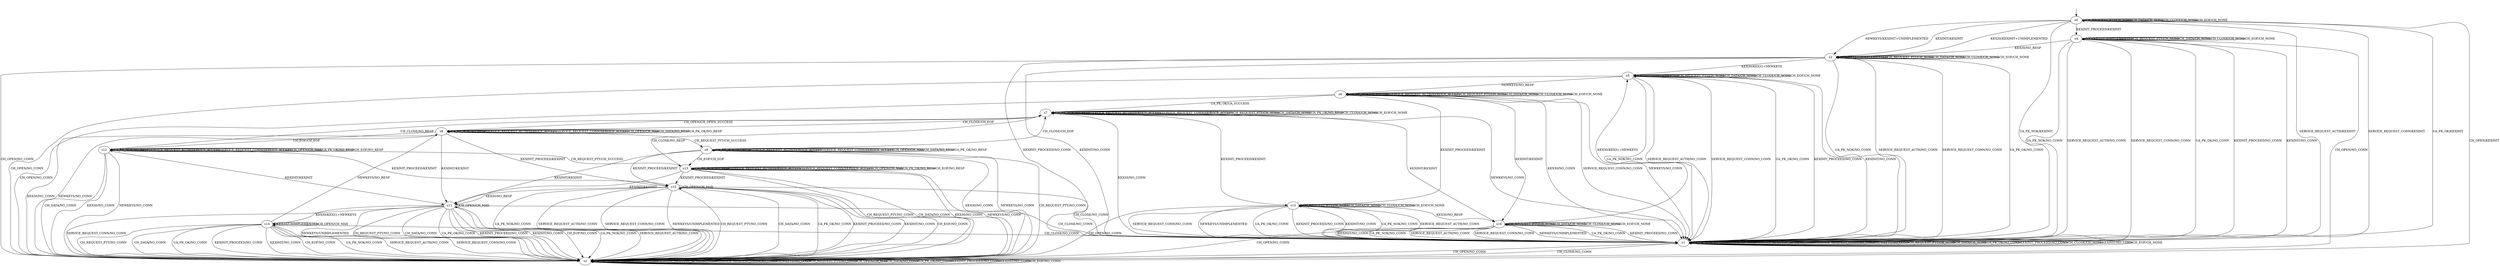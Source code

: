 digraph h1 {
s0 [label="s0"];
s1 [label="s1"];
s2 [label="s2"];
s3 [label="s3"];
s4 [label="s4"];
s5 [label="s5"];
s6 [label="s6"];
s7 [label="s7"];
s8 [label="s8"];
s9 [label="s9"];
s10 [label="s10"];
s11 [label="s11"];
s12 [label="s12"];
s13 [label="s13"];
s14 [label="s14"];
s15 [label="s15"];
s16 [label="s16"];
s0 -> s1 [label="UA_PK_NOK/KEXINIT"];
s0 -> s2 [label="KEX30/KEXINIT+UNIMPLEMENTED"];
s0 -> s1 [label="SERVICE_REQUEST_AUTH/KEXINIT"];
s0 -> s1 [label="SERVICE_REQUEST_CONN/KEXINIT"];
s0 -> s2 [label="NEWKEYS/KEXINIT+UNIMPLEMENTED"];
s0 -> s0 [label="CH_REQUEST_PTY/CH_NONE"];
s0 -> s3 [label="CH_OPEN/KEXINIT"];
s0 -> s0 [label="CH_DATA/CH_NONE"];
s0 -> s1 [label="UA_PK_OK/KEXINIT"];
s0 -> s4 [label="KEXINIT_PROCEED/KEXINIT"];
s0 -> s0 [label="CH_CLOSE/CH_NONE"];
s0 -> s2 [label="KEXINIT/KEXINIT"];
s0 -> s0 [label="CH_EOF/CH_NONE"];
s1 -> s1 [label="UA_PK_NOK/NO_CONN"];
s1 -> s1 [label="KEX30/NO_CONN"];
s1 -> s1 [label="SERVICE_REQUEST_AUTH/NO_CONN"];
s1 -> s1 [label="SERVICE_REQUEST_CONN/NO_CONN"];
s1 -> s1 [label="NEWKEYS/NO_CONN"];
s1 -> s1 [label="CH_REQUEST_PTY/CH_NONE"];
s1 -> s3 [label="CH_OPEN/NO_CONN"];
s1 -> s1 [label="CH_DATA/CH_NONE"];
s1 -> s1 [label="UA_PK_OK/NO_CONN"];
s1 -> s1 [label="KEXINIT_PROCEED/NO_CONN"];
s1 -> s1 [label="CH_CLOSE/CH_NONE"];
s1 -> s1 [label="KEXINIT/NO_CONN"];
s1 -> s1 [label="CH_EOF/CH_NONE"];
s2 -> s1 [label="UA_PK_NOK/NO_CONN"];
s2 -> s5 [label="KEX30/KEX31+NEWKEYS"];
s2 -> s1 [label="SERVICE_REQUEST_AUTH/NO_CONN"];
s2 -> s1 [label="SERVICE_REQUEST_CONN/NO_CONN"];
s2 -> s2 [label="NEWKEYS/UNIMPLEMENTED"];
s2 -> s2 [label="CH_REQUEST_PTY/CH_NONE"];
s2 -> s3 [label="CH_OPEN/NO_CONN"];
s2 -> s2 [label="CH_DATA/CH_NONE"];
s2 -> s1 [label="UA_PK_OK/NO_CONN"];
s2 -> s1 [label="KEXINIT_PROCEED/NO_CONN"];
s2 -> s2 [label="CH_CLOSE/CH_NONE"];
s2 -> s1 [label="KEXINIT/NO_CONN"];
s2 -> s2 [label="CH_EOF/CH_NONE"];
s3 -> s3 [label="UA_PK_NOK/NO_CONN"];
s3 -> s3 [label="KEX30/NO_CONN"];
s3 -> s3 [label="SERVICE_REQUEST_AUTH/NO_CONN"];
s3 -> s3 [label="SERVICE_REQUEST_CONN/NO_CONN"];
s3 -> s3 [label="NEWKEYS/NO_CONN"];
s3 -> s3 [label="CH_REQUEST_PTY/NO_CONN"];
s3 -> s3 [label="CH_OPEN/CH_MAX"];
s3 -> s3 [label="CH_DATA/NO_CONN"];
s3 -> s3 [label="UA_PK_OK/NO_CONN"];
s3 -> s3 [label="KEXINIT_PROCEED/NO_CONN"];
s3 -> s1 [label="CH_CLOSE/NO_CONN"];
s3 -> s3 [label="KEXINIT/NO_CONN"];
s3 -> s3 [label="CH_EOF/NO_CONN"];
s4 -> s1 [label="UA_PK_NOK/NO_CONN"];
s4 -> s2 [label="KEX30/NO_RESP"];
s4 -> s1 [label="SERVICE_REQUEST_AUTH/NO_CONN"];
s4 -> s1 [label="SERVICE_REQUEST_CONN/NO_CONN"];
s4 -> s4 [label="NEWKEYS/UNIMPLEMENTED"];
s4 -> s4 [label="CH_REQUEST_PTY/CH_NONE"];
s4 -> s3 [label="CH_OPEN/NO_CONN"];
s4 -> s4 [label="CH_DATA/CH_NONE"];
s4 -> s1 [label="UA_PK_OK/NO_CONN"];
s4 -> s1 [label="KEXINIT_PROCEED/NO_CONN"];
s4 -> s4 [label="CH_CLOSE/CH_NONE"];
s4 -> s1 [label="KEXINIT/NO_CONN"];
s4 -> s4 [label="CH_EOF/CH_NONE"];
s5 -> s1 [label="UA_PK_NOK/NO_CONN"];
s5 -> s5 [label="KEX30/UNIMPLEMENTED"];
s5 -> s1 [label="SERVICE_REQUEST_AUTH/NO_CONN"];
s5 -> s1 [label="SERVICE_REQUEST_CONN/NO_CONN"];
s5 -> s6 [label="NEWKEYS/NO_RESP"];
s5 -> s5 [label="CH_REQUEST_PTY/CH_NONE"];
s5 -> s3 [label="CH_OPEN/NO_CONN"];
s5 -> s5 [label="CH_DATA/CH_NONE"];
s5 -> s1 [label="UA_PK_OK/NO_CONN"];
s5 -> s1 [label="KEXINIT_PROCEED/NO_CONN"];
s5 -> s5 [label="CH_CLOSE/CH_NONE"];
s5 -> s1 [label="KEXINIT/NO_CONN"];
s5 -> s5 [label="CH_EOF/CH_NONE"];
s6 -> s6 [label="UA_PK_NOK/UA_FAILURE"];
s6 -> s1 [label="KEX30/NO_CONN"];
s6 -> s6 [label="SERVICE_REQUEST_AUTH/SERVICE_ACCEPT"];
s6 -> s1 [label="SERVICE_REQUEST_CONN/NO_CONN"];
s6 -> s1 [label="NEWKEYS/NO_CONN"];
s6 -> s6 [label="CH_REQUEST_PTY/CH_NONE"];
s6 -> s3 [label="CH_OPEN/NO_CONN"];
s6 -> s6 [label="CH_DATA/CH_NONE"];
s6 -> s7 [label="UA_PK_OK/UA_SUCCESS"];
s6 -> s15 [label="KEXINIT_PROCEED/KEXINIT"];
s6 -> s6 [label="CH_CLOSE/CH_NONE"];
s6 -> s16 [label="KEXINIT/KEXINIT"];
s6 -> s6 [label="CH_EOF/CH_NONE"];
s7 -> s7 [label="UA_PK_NOK/NO_RESP"];
s7 -> s1 [label="KEX30/NO_CONN"];
s7 -> s7 [label="SERVICE_REQUEST_AUTH/SERVICE_ACCEPT"];
s7 -> s7 [label="SERVICE_REQUEST_CONN/SERVICE_ACCEPT"];
s7 -> s1 [label="NEWKEYS/NO_CONN"];
s7 -> s7 [label="CH_REQUEST_PTY/CH_NONE"];
s7 -> s8 [label="CH_OPEN/CH_OPEN_SUCCESS"];
s7 -> s7 [label="CH_DATA/CH_NONE"];
s7 -> s7 [label="UA_PK_OK/NO_RESP"];
s7 -> s15 [label="KEXINIT_PROCEED/KEXINIT"];
s7 -> s7 [label="CH_CLOSE/CH_NONE"];
s7 -> s16 [label="KEXINIT/KEXINIT"];
s7 -> s7 [label="CH_EOF/CH_NONE"];
s8 -> s8 [label="UA_PK_NOK/NO_RESP"];
s8 -> s3 [label="KEX30/NO_CONN"];
s8 -> s8 [label="SERVICE_REQUEST_AUTH/SERVICE_ACCEPT"];
s8 -> s8 [label="SERVICE_REQUEST_CONN/SERVICE_ACCEPT"];
s8 -> s3 [label="NEWKEYS/NO_CONN"];
s8 -> s9 [label="CH_REQUEST_PTY/CH_SUCCESS"];
s8 -> s8 [label="CH_OPEN/CH_MAX"];
s8 -> s8 [label="CH_DATA/NO_RESP"];
s8 -> s8 [label="UA_PK_OK/NO_RESP"];
s8 -> s10 [label="KEXINIT_PROCEED/KEXINIT"];
s8 -> s7 [label="CH_CLOSE/CH_EOF"];
s8 -> s11 [label="KEXINIT/KEXINIT"];
s8 -> s12 [label="CH_EOF/CH_EOF"];
s9 -> s9 [label="UA_PK_NOK/NO_RESP"];
s9 -> s3 [label="KEX30/NO_CONN"];
s9 -> s9 [label="SERVICE_REQUEST_AUTH/SERVICE_ACCEPT"];
s9 -> s9 [label="SERVICE_REQUEST_CONN/SERVICE_ACCEPT"];
s9 -> s3 [label="NEWKEYS/NO_CONN"];
s9 -> s3 [label="CH_REQUEST_PTY/NO_CONN"];
s9 -> s9 [label="CH_OPEN/CH_MAX"];
s9 -> s9 [label="CH_DATA/NO_RESP"];
s9 -> s9 [label="UA_PK_OK/NO_RESP"];
s9 -> s10 [label="KEXINIT_PROCEED/KEXINIT"];
s9 -> s7 [label="CH_CLOSE/CH_EOF"];
s9 -> s11 [label="KEXINIT/KEXINIT"];
s9 -> s13 [label="CH_EOF/CH_EOF"];
s10 -> s3 [label="UA_PK_NOK/NO_CONN"];
s10 -> s11 [label="KEX30/NO_RESP"];
s10 -> s3 [label="SERVICE_REQUEST_AUTH/NO_CONN"];
s10 -> s3 [label="SERVICE_REQUEST_CONN/NO_CONN"];
s10 -> s3 [label="NEWKEYS/UNIMPLEMENTED"];
s10 -> s3 [label="CH_REQUEST_PTY/NO_CONN"];
s10 -> s10 [label="CH_OPEN/CH_MAX"];
s10 -> s3 [label="CH_DATA/NO_CONN"];
s10 -> s3 [label="UA_PK_OK/NO_CONN"];
s10 -> s3 [label="KEXINIT_PROCEED/NO_CONN"];
s10 -> s1 [label="CH_CLOSE/NO_CONN"];
s10 -> s3 [label="KEXINIT/NO_CONN"];
s10 -> s3 [label="CH_EOF/NO_CONN"];
s11 -> s3 [label="UA_PK_NOK/NO_CONN"];
s11 -> s14 [label="KEX30/KEX31+NEWKEYS"];
s11 -> s3 [label="SERVICE_REQUEST_AUTH/NO_CONN"];
s11 -> s3 [label="SERVICE_REQUEST_CONN/NO_CONN"];
s11 -> s3 [label="NEWKEYS/UNIMPLEMENTED"];
s11 -> s3 [label="CH_REQUEST_PTY/NO_CONN"];
s11 -> s11 [label="CH_OPEN/CH_MAX"];
s11 -> s3 [label="CH_DATA/NO_CONN"];
s11 -> s3 [label="UA_PK_OK/NO_CONN"];
s11 -> s3 [label="KEXINIT_PROCEED/NO_CONN"];
s11 -> s1 [label="CH_CLOSE/NO_CONN"];
s11 -> s3 [label="KEXINIT/NO_CONN"];
s11 -> s3 [label="CH_EOF/NO_CONN"];
s12 -> s12 [label="UA_PK_NOK/NO_RESP"];
s12 -> s3 [label="KEX30/NO_CONN"];
s12 -> s12 [label="SERVICE_REQUEST_AUTH/SERVICE_ACCEPT"];
s12 -> s12 [label="SERVICE_REQUEST_CONN/SERVICE_ACCEPT"];
s12 -> s3 [label="NEWKEYS/NO_CONN"];
s12 -> s13 [label="CH_REQUEST_PTY/CH_SUCCESS"];
s12 -> s12 [label="CH_OPEN/CH_MAX"];
s12 -> s3 [label="CH_DATA/NO_CONN"];
s12 -> s12 [label="UA_PK_OK/NO_RESP"];
s12 -> s10 [label="KEXINIT_PROCEED/KEXINIT"];
s12 -> s7 [label="CH_CLOSE/NO_RESP"];
s12 -> s11 [label="KEXINIT/KEXINIT"];
s12 -> s12 [label="CH_EOF/NO_RESP"];
s13 -> s13 [label="UA_PK_NOK/NO_RESP"];
s13 -> s3 [label="KEX30/NO_CONN"];
s13 -> s13 [label="SERVICE_REQUEST_AUTH/SERVICE_ACCEPT"];
s13 -> s13 [label="SERVICE_REQUEST_CONN/SERVICE_ACCEPT"];
s13 -> s3 [label="NEWKEYS/NO_CONN"];
s13 -> s3 [label="CH_REQUEST_PTY/NO_CONN"];
s13 -> s13 [label="CH_OPEN/CH_MAX"];
s13 -> s3 [label="CH_DATA/NO_CONN"];
s13 -> s13 [label="UA_PK_OK/NO_RESP"];
s13 -> s10 [label="KEXINIT_PROCEED/KEXINIT"];
s13 -> s7 [label="CH_CLOSE/NO_RESP"];
s13 -> s11 [label="KEXINIT/KEXINIT"];
s13 -> s13 [label="CH_EOF/NO_RESP"];
s14 -> s3 [label="UA_PK_NOK/NO_CONN"];
s14 -> s14 [label="KEX30/UNIMPLEMENTED"];
s14 -> s3 [label="SERVICE_REQUEST_AUTH/NO_CONN"];
s14 -> s3 [label="SERVICE_REQUEST_CONN/NO_CONN"];
s14 -> s8 [label="NEWKEYS/NO_RESP"];
s14 -> s3 [label="CH_REQUEST_PTY/NO_CONN"];
s14 -> s14 [label="CH_OPEN/CH_MAX"];
s14 -> s3 [label="CH_DATA/NO_CONN"];
s14 -> s3 [label="UA_PK_OK/NO_CONN"];
s14 -> s3 [label="KEXINIT_PROCEED/NO_CONN"];
s14 -> s1 [label="CH_CLOSE/NO_CONN"];
s14 -> s3 [label="KEXINIT/NO_CONN"];
s14 -> s3 [label="CH_EOF/NO_CONN"];
s15 -> s1 [label="UA_PK_NOK/NO_CONN"];
s15 -> s16 [label="KEX30/NO_RESP"];
s15 -> s1 [label="SERVICE_REQUEST_AUTH/NO_CONN"];
s15 -> s1 [label="SERVICE_REQUEST_CONN/NO_CONN"];
s15 -> s1 [label="NEWKEYS/UNIMPLEMENTED"];
s15 -> s15 [label="CH_REQUEST_PTY/CH_NONE"];
s15 -> s3 [label="CH_OPEN/NO_CONN"];
s15 -> s15 [label="CH_DATA/CH_NONE"];
s15 -> s1 [label="UA_PK_OK/NO_CONN"];
s15 -> s1 [label="KEXINIT_PROCEED/NO_CONN"];
s15 -> s15 [label="CH_CLOSE/CH_NONE"];
s15 -> s1 [label="KEXINIT/NO_CONN"];
s15 -> s15 [label="CH_EOF/CH_NONE"];
s16 -> s1 [label="UA_PK_NOK/NO_CONN"];
s16 -> s5 [label="KEX30/KEX31+NEWKEYS"];
s16 -> s1 [label="SERVICE_REQUEST_AUTH/NO_CONN"];
s16 -> s1 [label="SERVICE_REQUEST_CONN/NO_CONN"];
s16 -> s1 [label="NEWKEYS/UNIMPLEMENTED"];
s16 -> s16 [label="CH_REQUEST_PTY/CH_NONE"];
s16 -> s3 [label="CH_OPEN/NO_CONN"];
s16 -> s16 [label="CH_DATA/CH_NONE"];
s16 -> s1 [label="UA_PK_OK/NO_CONN"];
s16 -> s1 [label="KEXINIT_PROCEED/NO_CONN"];
s16 -> s16 [label="CH_CLOSE/CH_NONE"];
s16 -> s1 [label="KEXINIT/NO_CONN"];
s16 -> s16 [label="CH_EOF/CH_NONE"];
__start0 [shape=none, label=""];
__start0 -> s0 [label=""];
}
